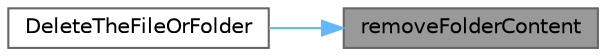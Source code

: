 digraph "removeFolderContent"
{
 // LATEX_PDF_SIZE
  bgcolor="transparent";
  edge [fontname=Helvetica,fontsize=10,labelfontname=Helvetica,labelfontsize=10];
  node [fontname=Helvetica,fontsize=10,shape=box,height=0.2,width=0.4];
  rankdir="RL";
  Node1 [id="Node000001",label="removeFolderContent",height=0.2,width=0.4,color="gray40", fillcolor="grey60", style="filled", fontcolor="black",tooltip="删除目录下所有文件和文件夹。"];
  Node1 -> Node2 [id="edge1_Node000001_Node000002",dir="back",color="steelblue1",style="solid",tooltip=" "];
  Node2 [id="Node000002",label="DeleteTheFileOrFolder",height=0.2,width=0.4,color="grey40", fillcolor="white", style="filled",URL="$common_8cpp.html#ab7b3d7ae09d657e43c38f8513f43cb91",tooltip="删除指定路径的文件或者文件夹。"];
}
